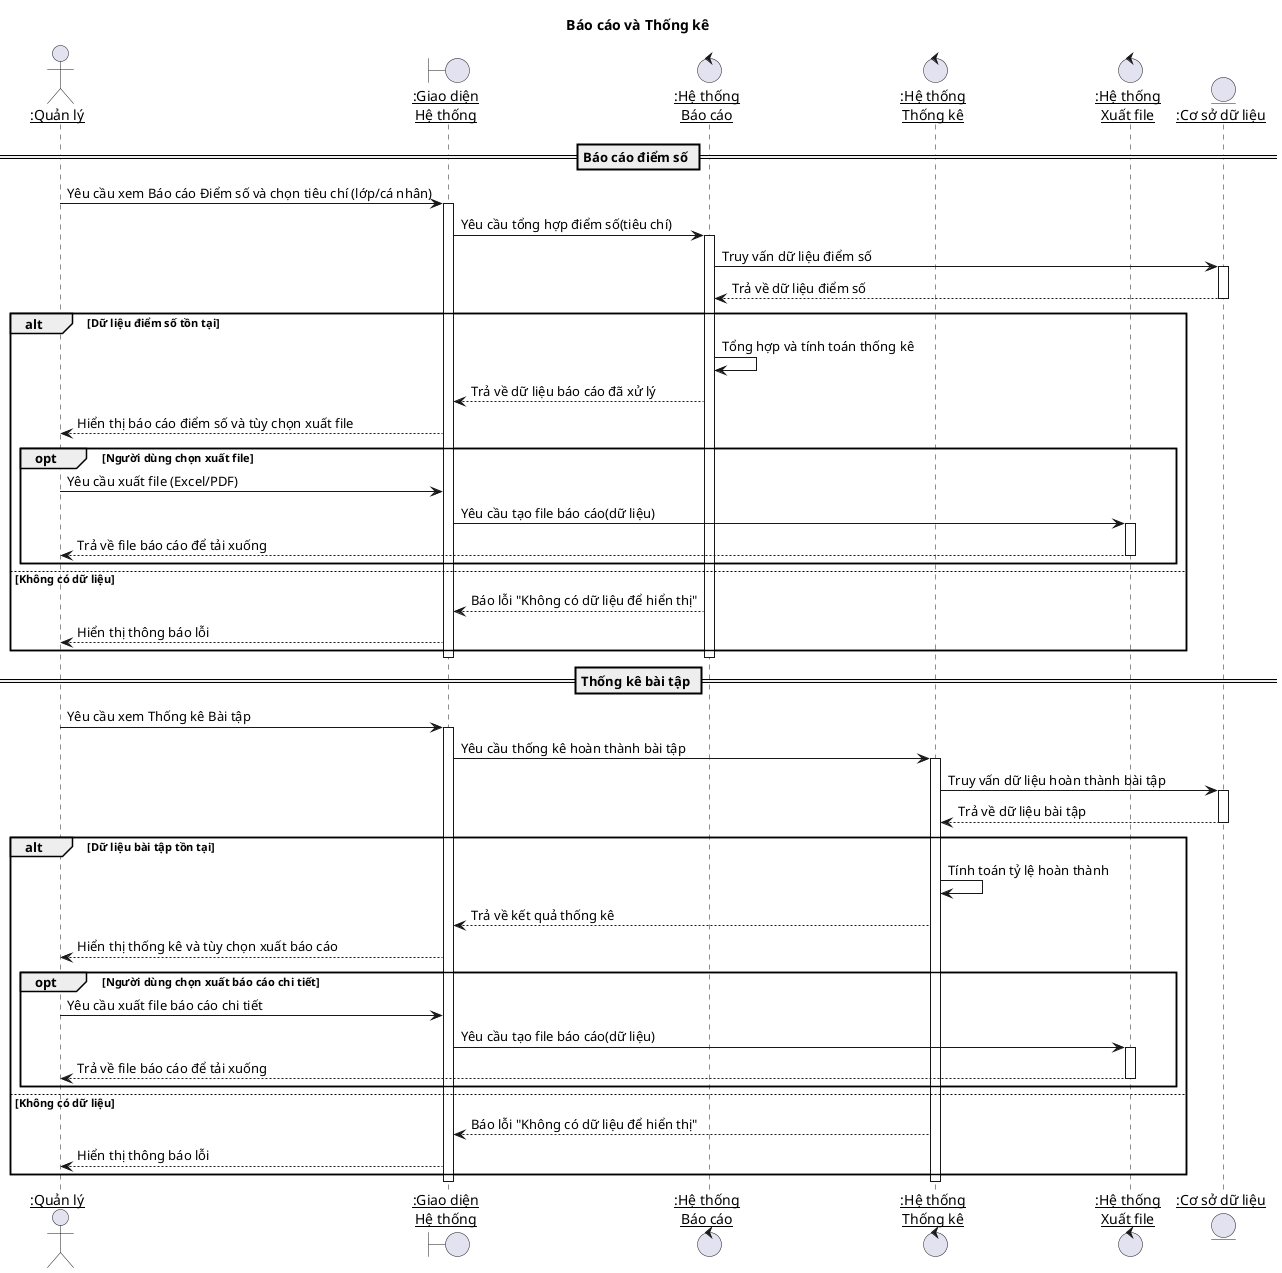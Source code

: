 @startuml
' File: 1_BaoCao_ThongKe.puml
title Báo cáo và Thống kê

actor "<u>:Quản lý" as Admin
boundary "<u>:Giao diện\n<u>Hệ thống" as UI
control "<u>:Hệ thống\n<u>Báo cáo" as ReportSystem
control "<u>:Hệ thống\n<u>Thống kê" as StatSystem
control "<u>:Hệ thống\n<u>Xuất file" as ExportSystem
entity "<u>:Cơ sở dữ liệu" as Database

autonumber stop

== Báo cáo điểm số ==
Admin -> UI : Yêu cầu xem Báo cáo Điểm số và chọn tiêu chí (lớp/cá nhân)
activate UI

UI -> ReportSystem : Yêu cầu tổng hợp điểm số(tiêu chí)
activate ReportSystem
ReportSystem -> Database : Truy vấn dữ liệu điểm số
activate Database
Database --> ReportSystem : Trả về dữ liệu điểm số
deactivate Database

alt Dữ liệu điểm số tồn tại
    ReportSystem -> ReportSystem : Tổng hợp và tính toán thống kê
    ReportSystem --> UI : Trả về dữ liệu báo cáo đã xử lý
    UI --> Admin : Hiển thị báo cáo điểm số và tùy chọn xuất file
    
    opt Người dùng chọn xuất file
        Admin -> UI : Yêu cầu xuất file (Excel/PDF)
        UI -> ExportSystem : Yêu cầu tạo file báo cáo(dữ liệu)
        activate ExportSystem
        ExportSystem --> Admin : Trả về file báo cáo để tải xuống
        deactivate ExportSystem
    end

else Không có dữ liệu
    ReportSystem --> UI : Báo lỗi "Không có dữ liệu để hiển thị"
    UI --> Admin : Hiển thị thông báo lỗi
end
deactivate ReportSystem
deactivate UI

== Thống kê bài tập ==
Admin -> UI : Yêu cầu xem Thống kê Bài tập
activate UI

UI -> StatSystem : Yêu cầu thống kê hoàn thành bài tập
activate StatSystem
StatSystem -> Database : Truy vấn dữ liệu hoàn thành bài tập
activate Database
Database --> StatSystem : Trả về dữ liệu bài tập
deactivate Database

alt Dữ liệu bài tập tồn tại
    StatSystem -> StatSystem : Tính toán tỷ lệ hoàn thành
    StatSystem --> UI : Trả về kết quả thống kê
    UI --> Admin : Hiển thị thống kê và tùy chọn xuất báo cáo
    
    opt Người dùng chọn xuất báo cáo chi tiết
        Admin -> UI : Yêu cầu xuất file báo cáo chi tiết
        UI -> ExportSystem : Yêu cầu tạo file báo cáo(dữ liệu)
        activate ExportSystem
        ExportSystem --> Admin : Trả về file báo cáo để tải xuống
        deactivate ExportSystem
    end

else Không có dữ liệu
    StatSystem --> UI : Báo lỗi "Không có dữ liệu để hiển thị"
    UI --> Admin : Hiển thị thông báo lỗi
end
deactivate StatSystem
deactivate UI

@enduml